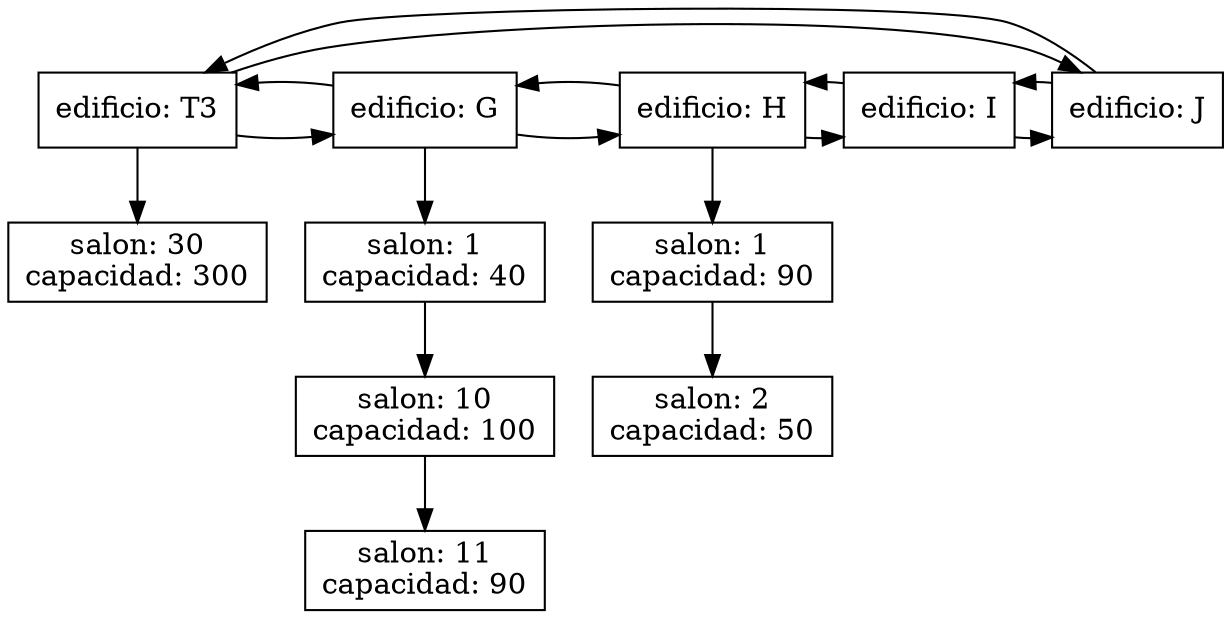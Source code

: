 digraph buildings_list{

node[ shape = box ];
randir = LR;
node1159371564[ label = "edificio: T3" group = 1159371564 ];
node473121416 [ label = "salon: 30\ncapacidad: 300" group = 1159371564 ];

node1159371564 -> node473121416;

node448475823[ label = "edificio: G" group = 448475823 ];
node84501727 [ label = "salon: 1\ncapacidad: 40" group = 448475823 ];
node1024847273 [ label = "salon: 10\ncapacidad: 100" group = 448475823 ];
node1774848537 [ label = "salon: 11\ncapacidad: 90" group = 448475823 ];

node448475823 -> node84501727;
node84501727 -> node1024847273;
node1024847273 -> node1774848537;

node715617221[ label = "edificio: H" group = 715617221 ];
node1690752466 [ label = "salon: 1\ncapacidad: 90" group = 715617221 ];
node1982600262 [ label = "salon: 2\ncapacidad: 50" group = 715617221 ];

node715617221 -> node1690752466;
node1690752466 -> node1982600262;

node1326400088[ label = "edificio: I" group = 1326400088 ];


node203235172[ label = "edificio: J" group = 203235172 ];


node1159371564 -> node448475823;
node1159371564 -> node203235172;
node448475823 -> node715617221;
node448475823 -> node1159371564;
node715617221 -> node1326400088;
node715617221 -> node448475823;
node1326400088 -> node203235172;
node1326400088 -> node715617221;
node203235172 -> node1159371564;
node203235172 -> node1326400088;
{ rank = same; node1159371564; node448475823; node715617221; node1326400088; node203235172; }

}
